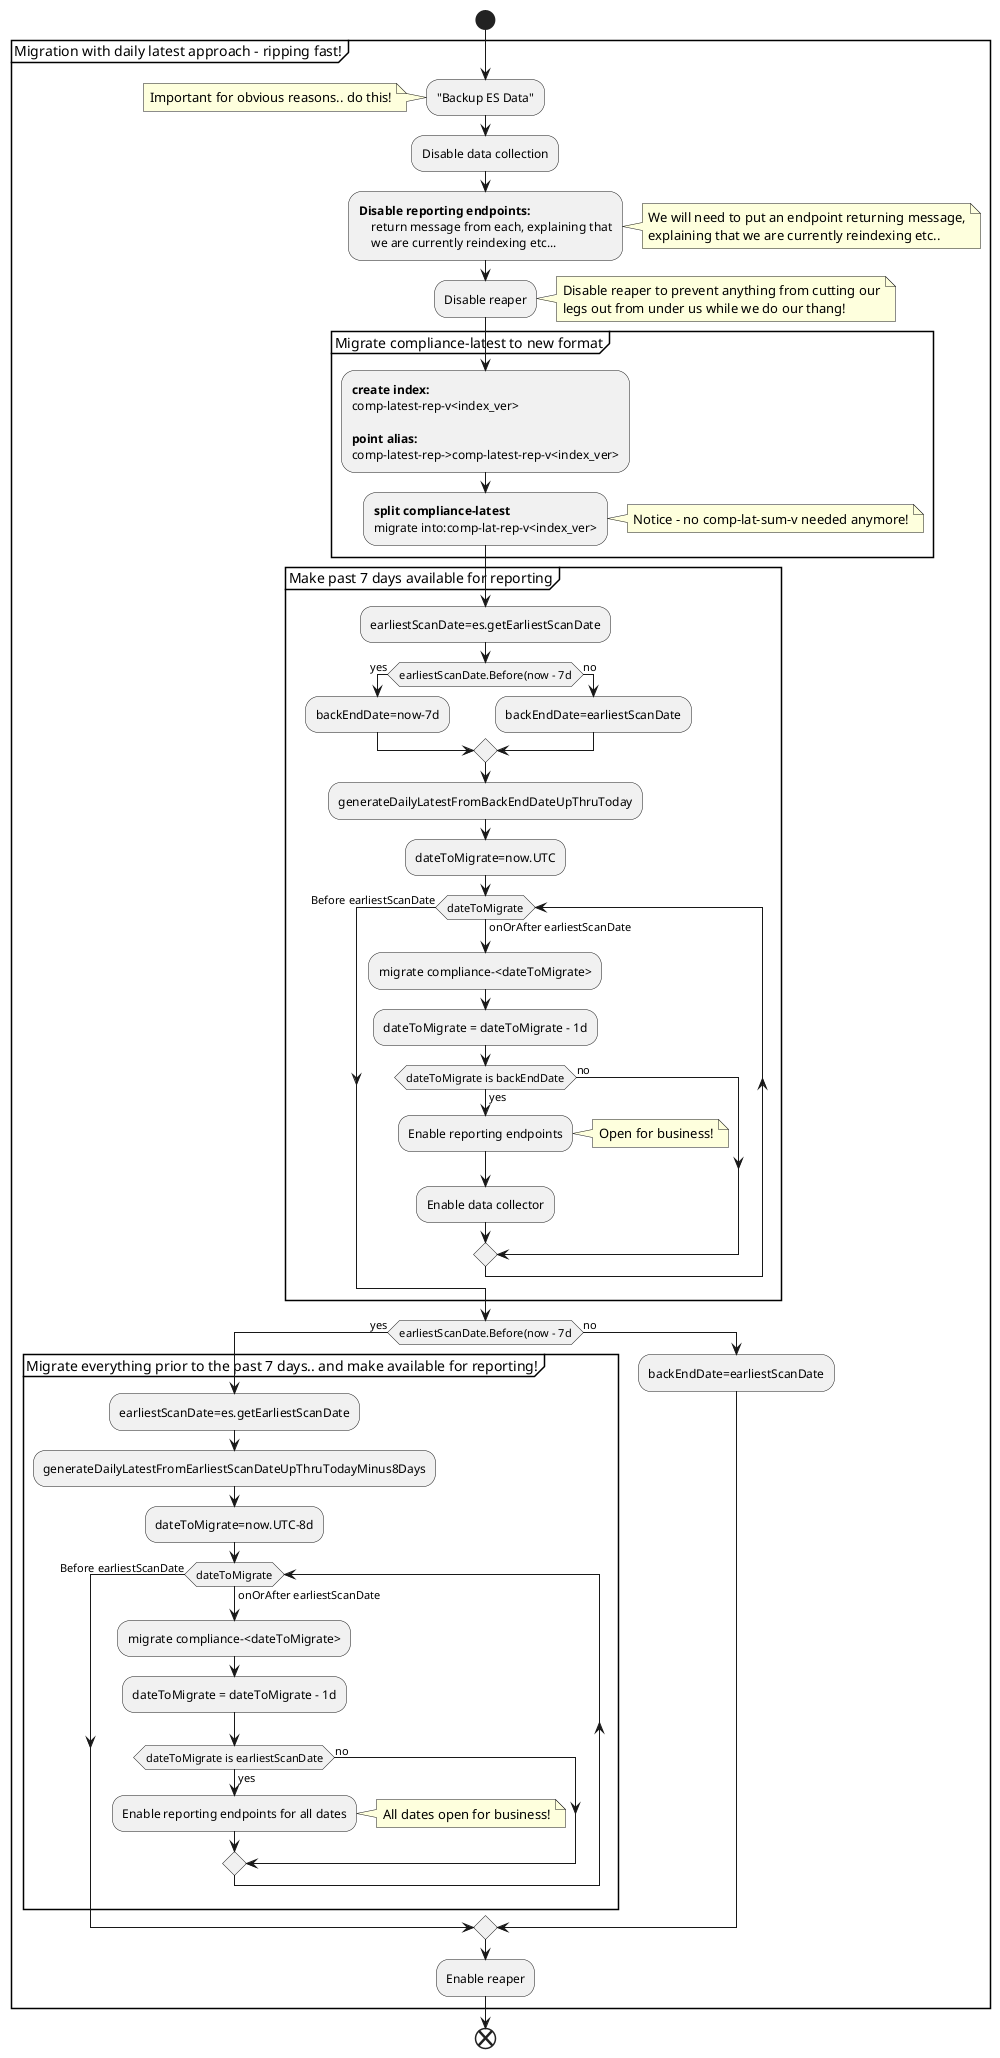 @startuml
start

partition "Migration with daily latest approach - ripping fast!" {
:"Backup ES Data";
note left
    Important for obvious reasons.. do this!
end note
:Disable data collection;
:**Disable reporting endpoints:**
    return message from each, explaining that
    we are currently reindexing etc...;
note right
  We will need to put an endpoint returning message,
  explaining that we are currently reindexing etc..
end note
:Disable reaper;
note right
  Disable reaper to prevent anything from cutting our
  legs out from under us while we do our thang!
end note

partition "Migrate compliance-latest to new format"

:**create index:** \ncomp-latest-rep-v<index_ver>\n\n**point alias:**\ncomp-latest-rep->comp-latest-rep-v<index_ver>;
:**split compliance-latest**\nmigrate into:comp-lat-rep-v<index_ver>;
note right
  Notice - no comp-lat-sum-v needed anymore!
end note
}

partition "Make past 7 days available for reporting" {
    :earliestScanDate=es.getEarliestScanDate;
    if (earliestScanDate.Before(now - 7d) then (yes)
        :backEndDate=now-7d;
    else (no)
        :backEndDate=earliestScanDate;
    endif

    :generateDailyLatestFromBackEndDateUpThruToday;
    :dateToMigrate=now.UTC;

    while (dateToMigrate) is (onOrAfter earliestScanDate)
        :migrate compliance-<dateToMigrate>;
        :dateToMigrate = dateToMigrate - 1d;
        if (dateToMigrate is backEndDate) then (yes)
          :Enable reporting endpoints;
          note right
            Open for business!
          end note
          :Enable data collector;
        else (no)
        endif
    endwhile (Before earliestScanDate)
}

 if (earliestScanDate.Before(now - 7d) then (yes)
    partition "Migrate everything prior to the past 7 days.. and make available for reporting!" {
        :earliestScanDate=es.getEarliestScanDate;

        :generateDailyLatestFromEarliestScanDateUpThruTodayMinus8Days;

        :dateToMigrate=now.UTC-8d;

        while (dateToMigrate) is (onOrAfter earliestScanDate)
            :migrate compliance-<dateToMigrate>;
            :dateToMigrate = dateToMigrate - 1d;
            if (dateToMigrate is earliestScanDate) then (yes)
              :Enable reporting endpoints for all dates;
              note right
                All dates open for business!
              end note
            else (no)
            endif
        endwhile (Before earliestScanDate)
    }
else (no)
        :backEndDate=earliestScanDate;
endif
:Enable reaper;
}
end
@enduml

